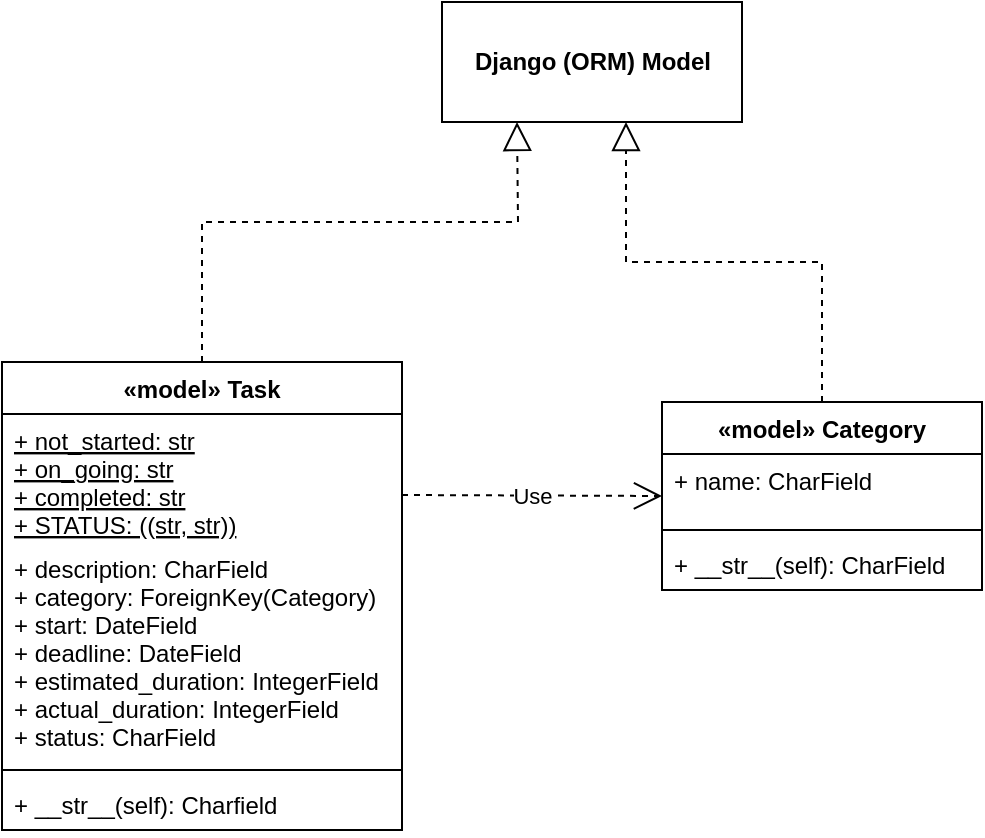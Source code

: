 <mxfile version="20.3.0" type="device"><diagram id="SITYclc6eEw8roZ9rc2l" name="Page-1"><mxGraphModel dx="1426" dy="820" grid="1" gridSize="10" guides="1" tooltips="1" connect="1" arrows="1" fold="1" page="1" pageScale="1" pageWidth="827" pageHeight="1169" math="0" shadow="0"><root><mxCell id="0"/><mxCell id="1" parent="0"/><mxCell id="_xt6KS1sxgciWZLp3UGX-5" value="«model» Task" style="swimlane;fontStyle=1;align=center;verticalAlign=top;childLayout=stackLayout;horizontal=1;startSize=26;horizontalStack=0;resizeParent=1;resizeParentMax=0;resizeLast=0;collapsible=1;marginBottom=0;" vertex="1" parent="1"><mxGeometry x="60" y="230" width="200" height="234" as="geometry"/></mxCell><mxCell id="_xt6KS1sxgciWZLp3UGX-6" value="+ not_started: str&#xA;+ on_going: str&#xA;+ completed: str&#xA;+ STATUS: ((str, str))&#xA;&#xA;&#xA;&#xA;&#xA;" style="text;strokeColor=none;fillColor=none;align=left;verticalAlign=top;spacingLeft=4;spacingRight=4;overflow=hidden;rotatable=0;points=[[0,0.5],[1,0.5]];portConstraint=eastwest;fontStyle=4" vertex="1" parent="_xt6KS1sxgciWZLp3UGX-5"><mxGeometry y="26" width="200" height="64" as="geometry"/></mxCell><mxCell id="_xt6KS1sxgciWZLp3UGX-39" value="+ description: CharField&#xA;+ category: ForeignKey(Category)&#xA;+ start: DateField&#xA;+ deadline: DateField&#xA;+ estimated_duration: IntegerField&#xA;+ actual_duration: IntegerField&#xA;+ status: CharField&#xA;" style="text;strokeColor=none;fillColor=none;align=left;verticalAlign=top;spacingLeft=4;spacingRight=4;overflow=hidden;rotatable=0;points=[[0,0.5],[1,0.5]];portConstraint=eastwest;fontStyle=0" vertex="1" parent="_xt6KS1sxgciWZLp3UGX-5"><mxGeometry y="90" width="200" height="110" as="geometry"/></mxCell><mxCell id="_xt6KS1sxgciWZLp3UGX-7" value="" style="line;strokeWidth=1;fillColor=none;align=left;verticalAlign=middle;spacingTop=-1;spacingLeft=3;spacingRight=3;rotatable=0;labelPosition=right;points=[];portConstraint=eastwest;strokeColor=inherit;" vertex="1" parent="_xt6KS1sxgciWZLp3UGX-5"><mxGeometry y="200" width="200" height="8" as="geometry"/></mxCell><mxCell id="_xt6KS1sxgciWZLp3UGX-8" value="+ __str__(self): Charfield" style="text;strokeColor=none;fillColor=none;align=left;verticalAlign=top;spacingLeft=4;spacingRight=4;overflow=hidden;rotatable=0;points=[[0,0.5],[1,0.5]];portConstraint=eastwest;" vertex="1" parent="_xt6KS1sxgciWZLp3UGX-5"><mxGeometry y="208" width="200" height="26" as="geometry"/></mxCell><mxCell id="_xt6KS1sxgciWZLp3UGX-9" value="«model» Category" style="swimlane;fontStyle=1;align=center;verticalAlign=top;childLayout=stackLayout;horizontal=1;startSize=26;horizontalStack=0;resizeParent=1;resizeParentMax=0;resizeLast=0;collapsible=1;marginBottom=0;" vertex="1" parent="1"><mxGeometry x="390" y="250" width="160" height="94" as="geometry"/></mxCell><mxCell id="_xt6KS1sxgciWZLp3UGX-10" value="+ name: CharField&#xA;" style="text;strokeColor=none;fillColor=none;align=left;verticalAlign=top;spacingLeft=4;spacingRight=4;overflow=hidden;rotatable=0;points=[[0,0.5],[1,0.5]];portConstraint=eastwest;" vertex="1" parent="_xt6KS1sxgciWZLp3UGX-9"><mxGeometry y="26" width="160" height="34" as="geometry"/></mxCell><mxCell id="_xt6KS1sxgciWZLp3UGX-11" value="" style="line;strokeWidth=1;fillColor=none;align=left;verticalAlign=middle;spacingTop=-1;spacingLeft=3;spacingRight=3;rotatable=0;labelPosition=right;points=[];portConstraint=eastwest;strokeColor=inherit;" vertex="1" parent="_xt6KS1sxgciWZLp3UGX-9"><mxGeometry y="60" width="160" height="8" as="geometry"/></mxCell><mxCell id="_xt6KS1sxgciWZLp3UGX-12" value="+ __str__(self): CharField" style="text;strokeColor=none;fillColor=none;align=left;verticalAlign=top;spacingLeft=4;spacingRight=4;overflow=hidden;rotatable=0;points=[[0,0.5],[1,0.5]];portConstraint=eastwest;" vertex="1" parent="_xt6KS1sxgciWZLp3UGX-9"><mxGeometry y="68" width="160" height="26" as="geometry"/></mxCell><mxCell id="_xt6KS1sxgciWZLp3UGX-32" value="&lt;b&gt;Django (ORM) Model&lt;br&gt;&lt;/b&gt;" style="html=1;" vertex="1" parent="1"><mxGeometry x="280" y="50" width="150" height="60" as="geometry"/></mxCell><mxCell id="_xt6KS1sxgciWZLp3UGX-34" value="" style="endArrow=block;dashed=1;endFill=0;endSize=12;html=1;rounded=0;entryX=0.25;entryY=1;entryDx=0;entryDy=0;exitX=0.5;exitY=0;exitDx=0;exitDy=0;" edge="1" parent="1" source="_xt6KS1sxgciWZLp3UGX-5" target="_xt6KS1sxgciWZLp3UGX-32"><mxGeometry width="160" relative="1" as="geometry"><mxPoint x="330" y="370" as="sourcePoint"/><mxPoint x="490" y="370" as="targetPoint"/><Array as="points"><mxPoint x="160" y="160"/><mxPoint x="318" y="160"/></Array></mxGeometry></mxCell><mxCell id="_xt6KS1sxgciWZLp3UGX-36" value="" style="endArrow=block;dashed=1;endFill=0;endSize=12;html=1;rounded=0;exitX=0.5;exitY=0;exitDx=0;exitDy=0;" edge="1" parent="1" source="_xt6KS1sxgciWZLp3UGX-9"><mxGeometry width="160" relative="1" as="geometry"><mxPoint x="330" y="370" as="sourcePoint"/><mxPoint x="372" y="110" as="targetPoint"/><Array as="points"><mxPoint x="470" y="180"/><mxPoint x="372" y="180"/></Array></mxGeometry></mxCell><mxCell id="_xt6KS1sxgciWZLp3UGX-42" value="Use" style="endArrow=open;endSize=12;dashed=1;html=1;rounded=0;" edge="1" parent="1"><mxGeometry width="160" relative="1" as="geometry"><mxPoint x="260" y="296.5" as="sourcePoint"/><mxPoint x="390" y="297" as="targetPoint"/></mxGeometry></mxCell></root></mxGraphModel></diagram></mxfile>